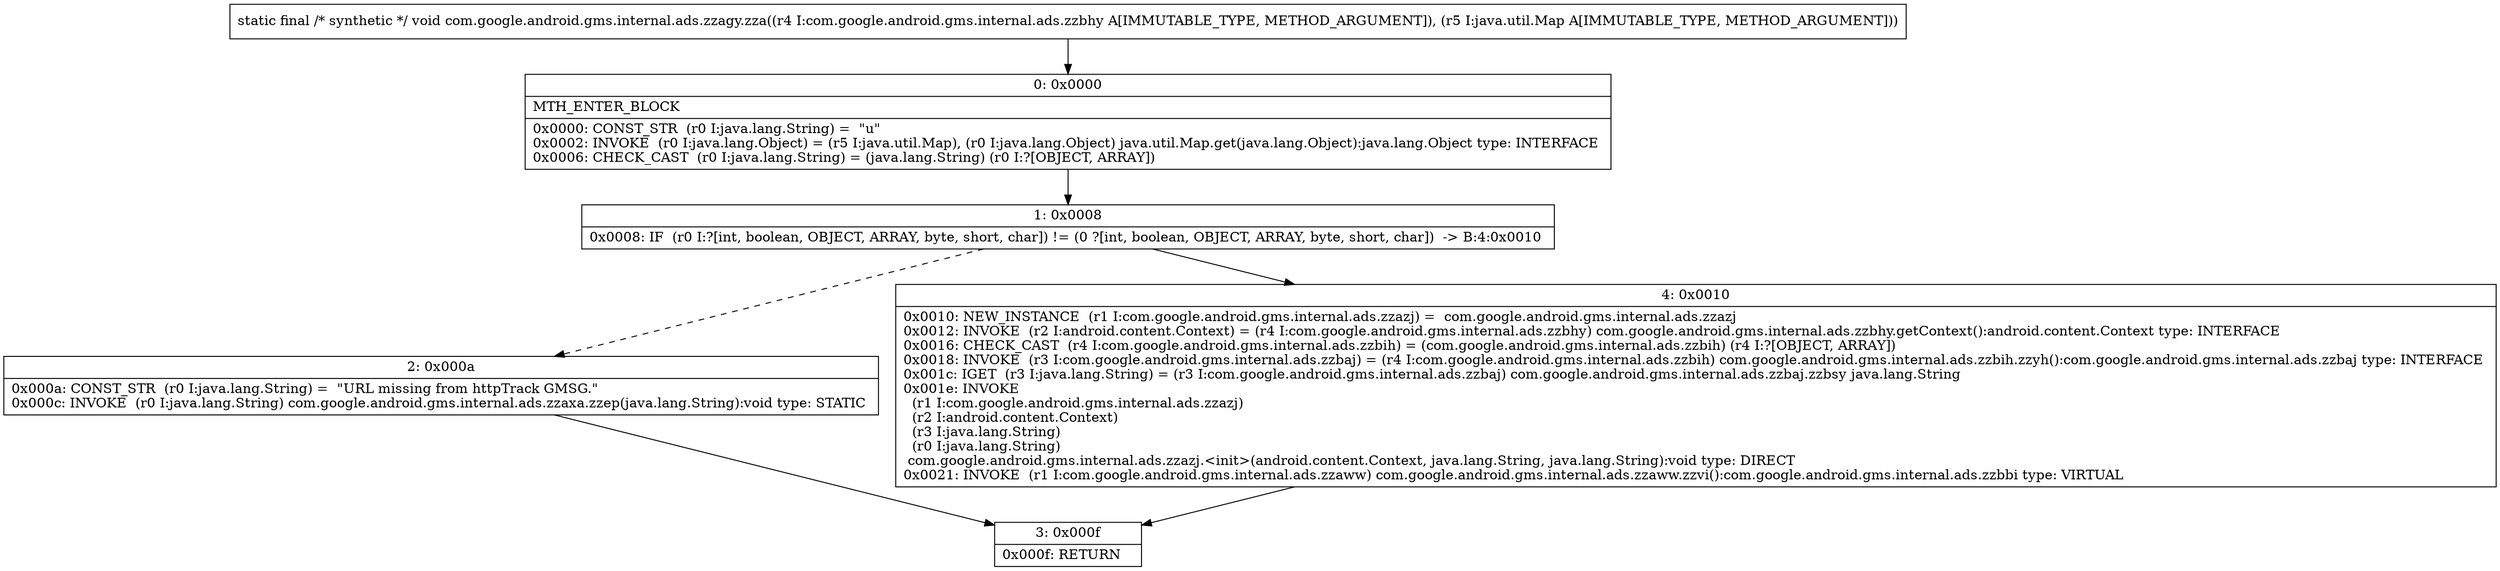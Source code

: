 digraph "CFG forcom.google.android.gms.internal.ads.zzagy.zza(Lcom\/google\/android\/gms\/internal\/ads\/zzbhy;Ljava\/util\/Map;)V" {
Node_0 [shape=record,label="{0\:\ 0x0000|MTH_ENTER_BLOCK\l|0x0000: CONST_STR  (r0 I:java.lang.String) =  \"u\" \l0x0002: INVOKE  (r0 I:java.lang.Object) = (r5 I:java.util.Map), (r0 I:java.lang.Object) java.util.Map.get(java.lang.Object):java.lang.Object type: INTERFACE \l0x0006: CHECK_CAST  (r0 I:java.lang.String) = (java.lang.String) (r0 I:?[OBJECT, ARRAY]) \l}"];
Node_1 [shape=record,label="{1\:\ 0x0008|0x0008: IF  (r0 I:?[int, boolean, OBJECT, ARRAY, byte, short, char]) != (0 ?[int, boolean, OBJECT, ARRAY, byte, short, char])  \-\> B:4:0x0010 \l}"];
Node_2 [shape=record,label="{2\:\ 0x000a|0x000a: CONST_STR  (r0 I:java.lang.String) =  \"URL missing from httpTrack GMSG.\" \l0x000c: INVOKE  (r0 I:java.lang.String) com.google.android.gms.internal.ads.zzaxa.zzep(java.lang.String):void type: STATIC \l}"];
Node_3 [shape=record,label="{3\:\ 0x000f|0x000f: RETURN   \l}"];
Node_4 [shape=record,label="{4\:\ 0x0010|0x0010: NEW_INSTANCE  (r1 I:com.google.android.gms.internal.ads.zzazj) =  com.google.android.gms.internal.ads.zzazj \l0x0012: INVOKE  (r2 I:android.content.Context) = (r4 I:com.google.android.gms.internal.ads.zzbhy) com.google.android.gms.internal.ads.zzbhy.getContext():android.content.Context type: INTERFACE \l0x0016: CHECK_CAST  (r4 I:com.google.android.gms.internal.ads.zzbih) = (com.google.android.gms.internal.ads.zzbih) (r4 I:?[OBJECT, ARRAY]) \l0x0018: INVOKE  (r3 I:com.google.android.gms.internal.ads.zzbaj) = (r4 I:com.google.android.gms.internal.ads.zzbih) com.google.android.gms.internal.ads.zzbih.zzyh():com.google.android.gms.internal.ads.zzbaj type: INTERFACE \l0x001c: IGET  (r3 I:java.lang.String) = (r3 I:com.google.android.gms.internal.ads.zzbaj) com.google.android.gms.internal.ads.zzbaj.zzbsy java.lang.String \l0x001e: INVOKE  \l  (r1 I:com.google.android.gms.internal.ads.zzazj)\l  (r2 I:android.content.Context)\l  (r3 I:java.lang.String)\l  (r0 I:java.lang.String)\l com.google.android.gms.internal.ads.zzazj.\<init\>(android.content.Context, java.lang.String, java.lang.String):void type: DIRECT \l0x0021: INVOKE  (r1 I:com.google.android.gms.internal.ads.zzaww) com.google.android.gms.internal.ads.zzaww.zzvi():com.google.android.gms.internal.ads.zzbbi type: VIRTUAL \l}"];
MethodNode[shape=record,label="{static final \/* synthetic *\/ void com.google.android.gms.internal.ads.zzagy.zza((r4 I:com.google.android.gms.internal.ads.zzbhy A[IMMUTABLE_TYPE, METHOD_ARGUMENT]), (r5 I:java.util.Map A[IMMUTABLE_TYPE, METHOD_ARGUMENT])) }"];
MethodNode -> Node_0;
Node_0 -> Node_1;
Node_1 -> Node_2[style=dashed];
Node_1 -> Node_4;
Node_2 -> Node_3;
Node_4 -> Node_3;
}

